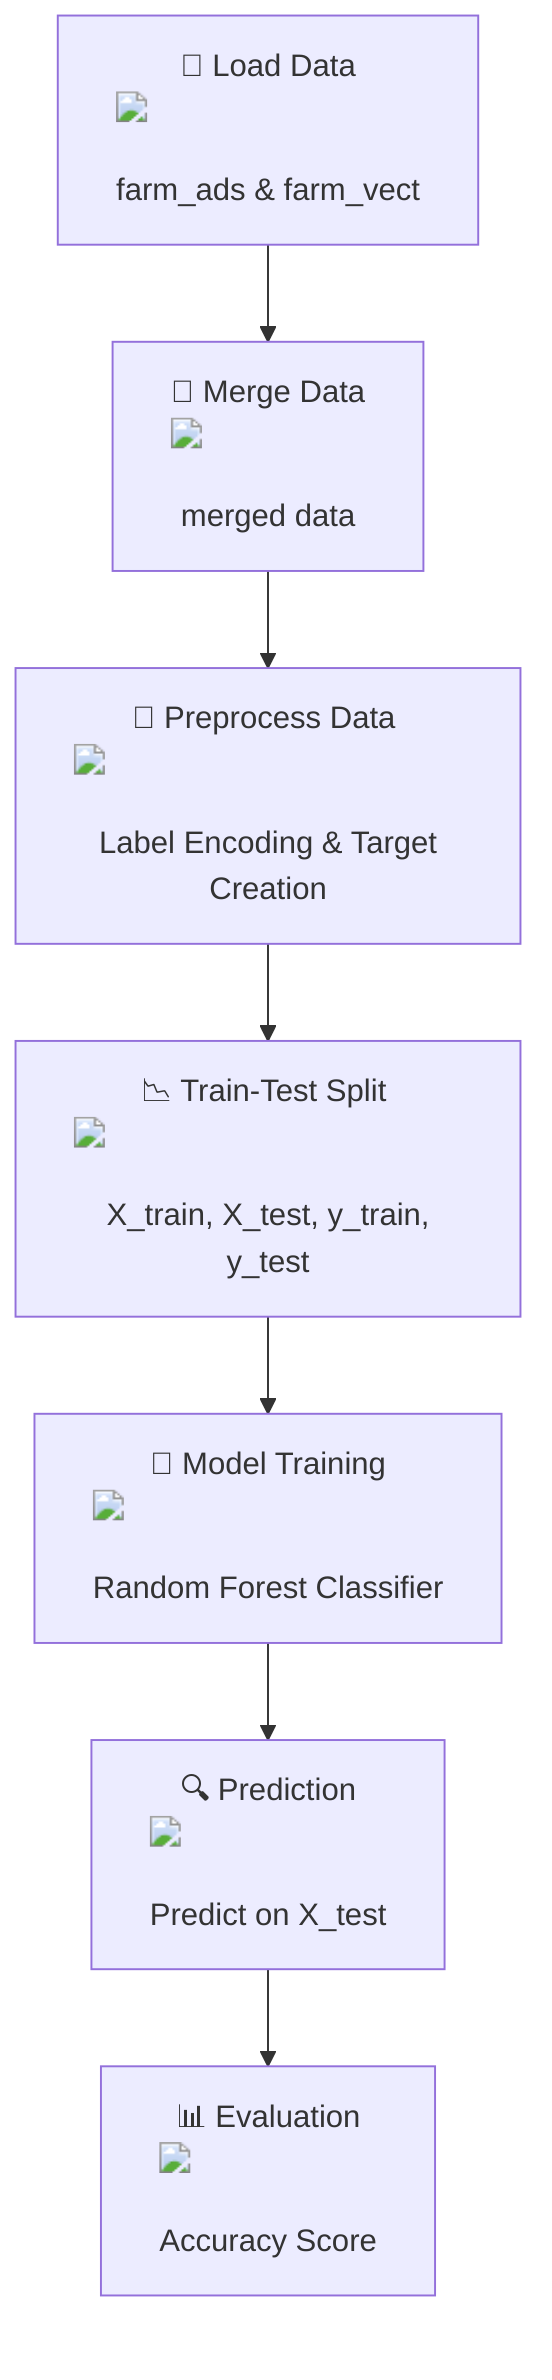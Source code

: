 flowchart TD
    A["📁 Load Data <img src='icons/file.svg'/> <br/> farm_ads & farm_vect"] --> B["🔗 Merge Data <img src='icons/table.svg'/> <br/> merged data"]
    B --> C["🧹 Preprocess Data <img src='icons/column_split.svg'/> <br/> Label Encoding & Target Creation"]
    C --> D["📉 Train-Test Split <img src='icons/row_split.svg'/> <br/> X_train, X_test, y_train, y_test"]
    D --> E["🧠 Model Training <img src='icons/brain.svg'/> <br/> Random Forest Classifier"]
    E --> F["🔍 Prediction <img src='icons/image.svg'/> <br/> Predict on X_test"]
    F --> G["📊 Evaluation <img src='icons/metrics.svg'/> <br/> Accuracy Score"]